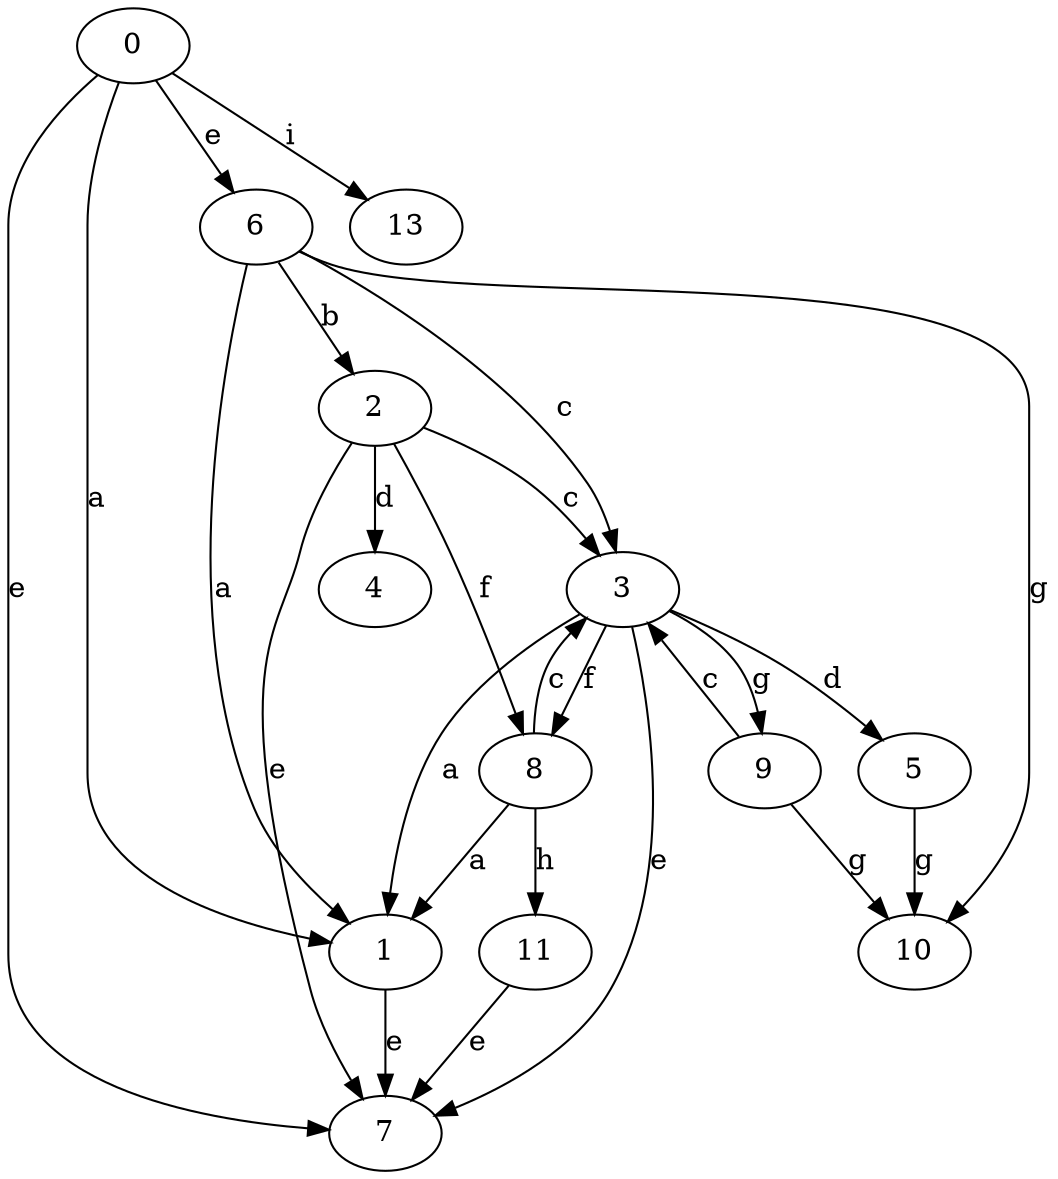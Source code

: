 strict digraph  {
0;
1;
2;
3;
4;
5;
6;
7;
8;
9;
10;
11;
13;
0 -> 1  [label=a];
0 -> 6  [label=e];
0 -> 7  [label=e];
0 -> 13  [label=i];
1 -> 7  [label=e];
2 -> 3  [label=c];
2 -> 4  [label=d];
2 -> 7  [label=e];
2 -> 8  [label=f];
3 -> 1  [label=a];
3 -> 5  [label=d];
3 -> 7  [label=e];
3 -> 8  [label=f];
3 -> 9  [label=g];
5 -> 10  [label=g];
6 -> 1  [label=a];
6 -> 2  [label=b];
6 -> 3  [label=c];
6 -> 10  [label=g];
8 -> 1  [label=a];
8 -> 3  [label=c];
8 -> 11  [label=h];
9 -> 3  [label=c];
9 -> 10  [label=g];
11 -> 7  [label=e];
}
